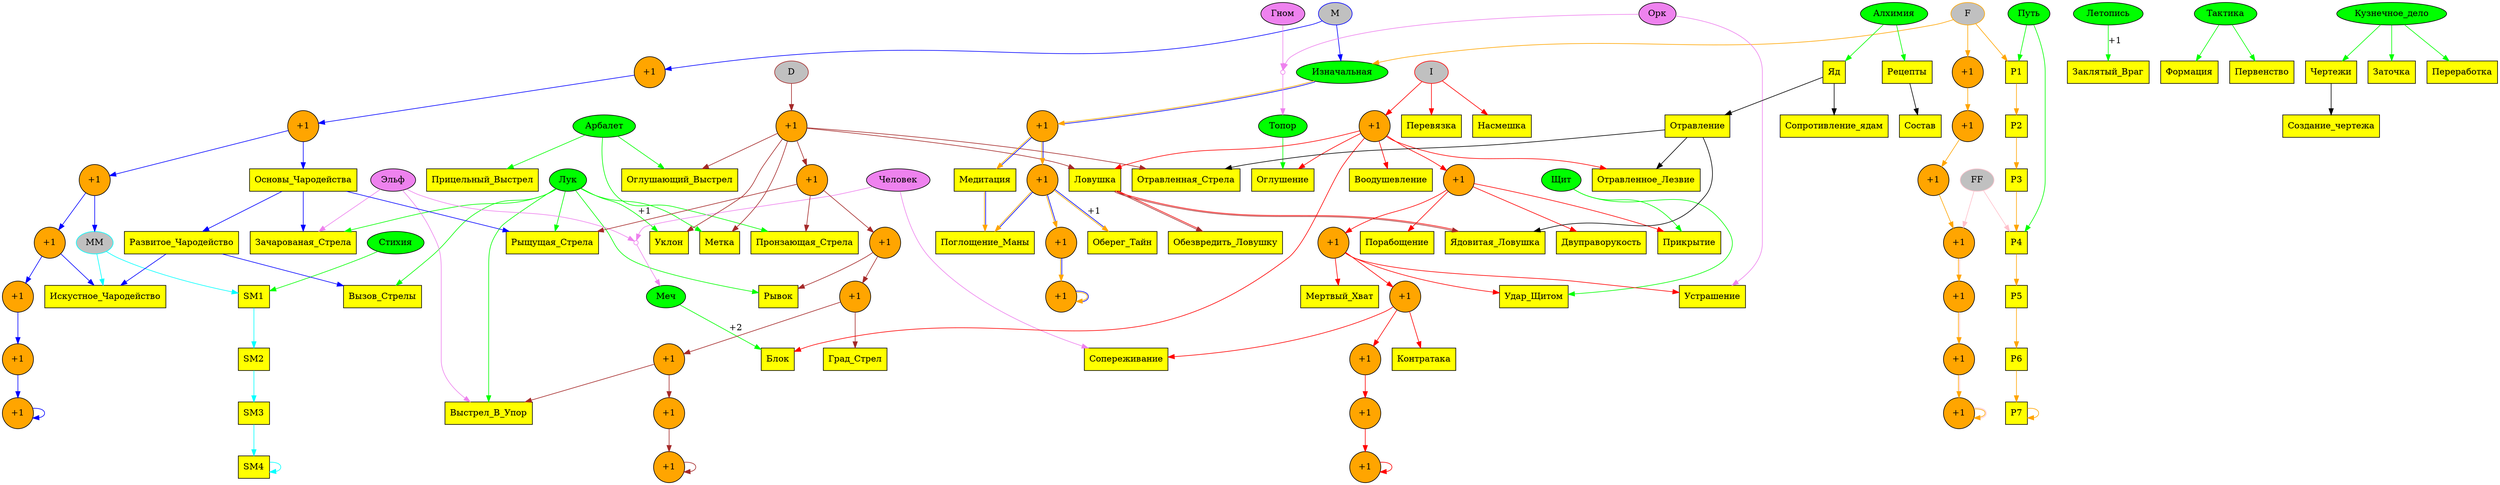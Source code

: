strict digraph rpg {
	node [style=filled, fillcolor=gray]
	D [color="brown"]
	I [color="red"]
	M [color="blue"]
	MM [color="cyan"]
	F [color="orange"]
	FF [color="pink"]
	node [fillcolor=green]
	Лук Арбалет Алхимия Стихия Меч Топор Щит Летопись Тактика Путь Кузнечное_дело
	Изначальная
	node [fillcolor=violet]
	Человек Гном Эльф Орк
	node [label="+1", style=filled, shape=circle, fillcolor=orange, color=black]
	edge [color="brown"]
	D -> D1 -> D2 -> D3 -> D4 -> D5 -> D6 -> D7 -> D7
	edge [color="blue"]
	M -> M1 -> M2 -> M3 -> M4 -> M5 -> M6 -> M7 -> M7
	edge [color="red"]
	I -> I1 -> I2 -> I3 -> I4 -> I5 -> I6 -> I7 -> I7
	edge [color="orange"]
	F -> F1 -> F2 -> F3 -> F4
	edge [color="pink"]
	FF -> F4
	edge [color="orange:pink"]
	F4 -> F5 -> F6 -> F7 -> F7
	edge [color="orange:blue"]
	Изначальная -> Y1 -> Y2 -> Y3 -> Y4 -> Y4

	node [label="", width=0.1 style=solid, shape=circle, color=violet]
	_sword _axe

	node [label="\N", shape=box, style=filled, fillcolor=yellow, color=black]
	edge [color="violet"]
	Человек -> _sword
	Человек -> Сопереживание
	Эльф -> _sword
	Эльф -> Зачарованая_Стрела
	Эльф -> Выстрел_В_Упор
	Гном -> _axe
	Орк -> _axe
	Орк -> Устрашение
	_sword -> Меч
	_axe -> Топор

	edge [color="red"]
	I -> Перевязка
	I -> Насмешка
	I1 -> Воодушевление
	I1 -> Блок
	I1 -> Оглушение
	I1 -> Ловушка
	I1 -> Отравленное_Лезвие
	I2 -> Порабощение
	I2 -> Двуправорукость
	I2 -> Прикрытие
	I3 -> Устрашение
	I3 -> Мертвый_Хват
	I3 -> Удар_Щитом
	I4 -> Сопереживание
	I4 -> Контратака
	edge [color="brown"]
	D1 -> Отравленная_Стрела
	D1 -> Метка
	D1 -> Уклон
	D1 -> Ловушка
	D1 -> Оглушающий_Выстрел
	D2 -> Рыщущая_Стрела
	D2 -> Пронзающая_Стрела
	D3 -> Рывок
	D4 -> Град_Стрел
	D5 -> Выстрел_В_Упор
	edge [color="blue"]
	M -> Изначальная
	M2 -> Основы_Чародейства -> Развитое_Чародейство -> Искустное_Чародейство
	M3 -> MM
	M4 -> Искустное_Чародейство
	edge [color="cyan"]
	MM -> SM1 -> SM2 -> SM3 -> SM4 -> SM4
	MM -> Искустное_Чародейство

	edge [color="green"]
	Стихия -> SM1
	Лук -> Метка
	Лук -> Уклон [label="+1"]
	Лук -> Рывок
	Лук -> Рыщущая_Стрела
	Лук -> Зачарованая_Стрела
	Лук -> Вызов_Стрелы
	Лук -> Выстрел_В_Упор
	Арбалет -> Прицельный_Выстрел
	Арбалет -> Оглушающий_Выстрел
	Арбалет -> Пронзающая_Стрела
	Меч -> Блок [label="+2"]
	Топор -> Оглушение
	Щит -> Прикрытие
	Щит -> Удар_Щитом
	Алхимия -> Рецепты // Позваляет пользоватся рецептами
	Алхимия -> Яд
	Летопись -> Заклятый_Враг [label="+1"] // Урон к негативно описанной фракции
	Тактика -> Формация
	Тактика -> Первенство
	Кузнечное_дело -> Чертежи // Позваляет пользоватся чертежами
	Кузнечное_дело -> Заточка // Добавляет +1 к базовому урону оружия, шанс сломать предмет 50%
	Кузнечное_дело -> Переработка // Уничтожаем выбранный предмет и получаем ресурсы
	Путь -> P1
	Путь -> P4

	edge [color="orange"]
	F -> P1 -> P2 -> P3 -> P4 -> P5 -> P6 -> P7 -> P7
	F -> Изначальная
	edge [color="pink"]
	FF -> P4

	edge [color="orange:blue"]
	Y1 -> Медитация -> Поглощение_Маны
	Y2 -> Поглощение_Маны
	Y2 -> Оберег_Тайн [label="+1"] // Защита от магии

	edge [color="brown:red"]
	Ловушка -> Обезвредить_Ловушку
	Ловушка -> Ядовитая_Ловушка

	edge [color="blue"]
	Основы_Чародейства -> Рыщущая_Стрела
	Основы_Чародейства -> Зачарованая_Стрела
	Развитое_Чародейство -> Вызов_Стрелы

	edge [color="black"]
	Рецепты -> Состав // Создание рецепта, зелье при этом исчезает, шанс создания 2/6
	Чертежи -> Создание_чертежа // При успехе предмет ломается но появляется чертеж, при неудаче предмет ломается, шанс успеха 2/6
	Яд -> Отравление
	Яд -> Сопротивление_ядам // Снижается длительность действия яда
	Отравление -> Отравленная_Стрела
	Отравление -> Ядовитая_Ловушка
	Отравление -> Отравленное_Лезвие
}
